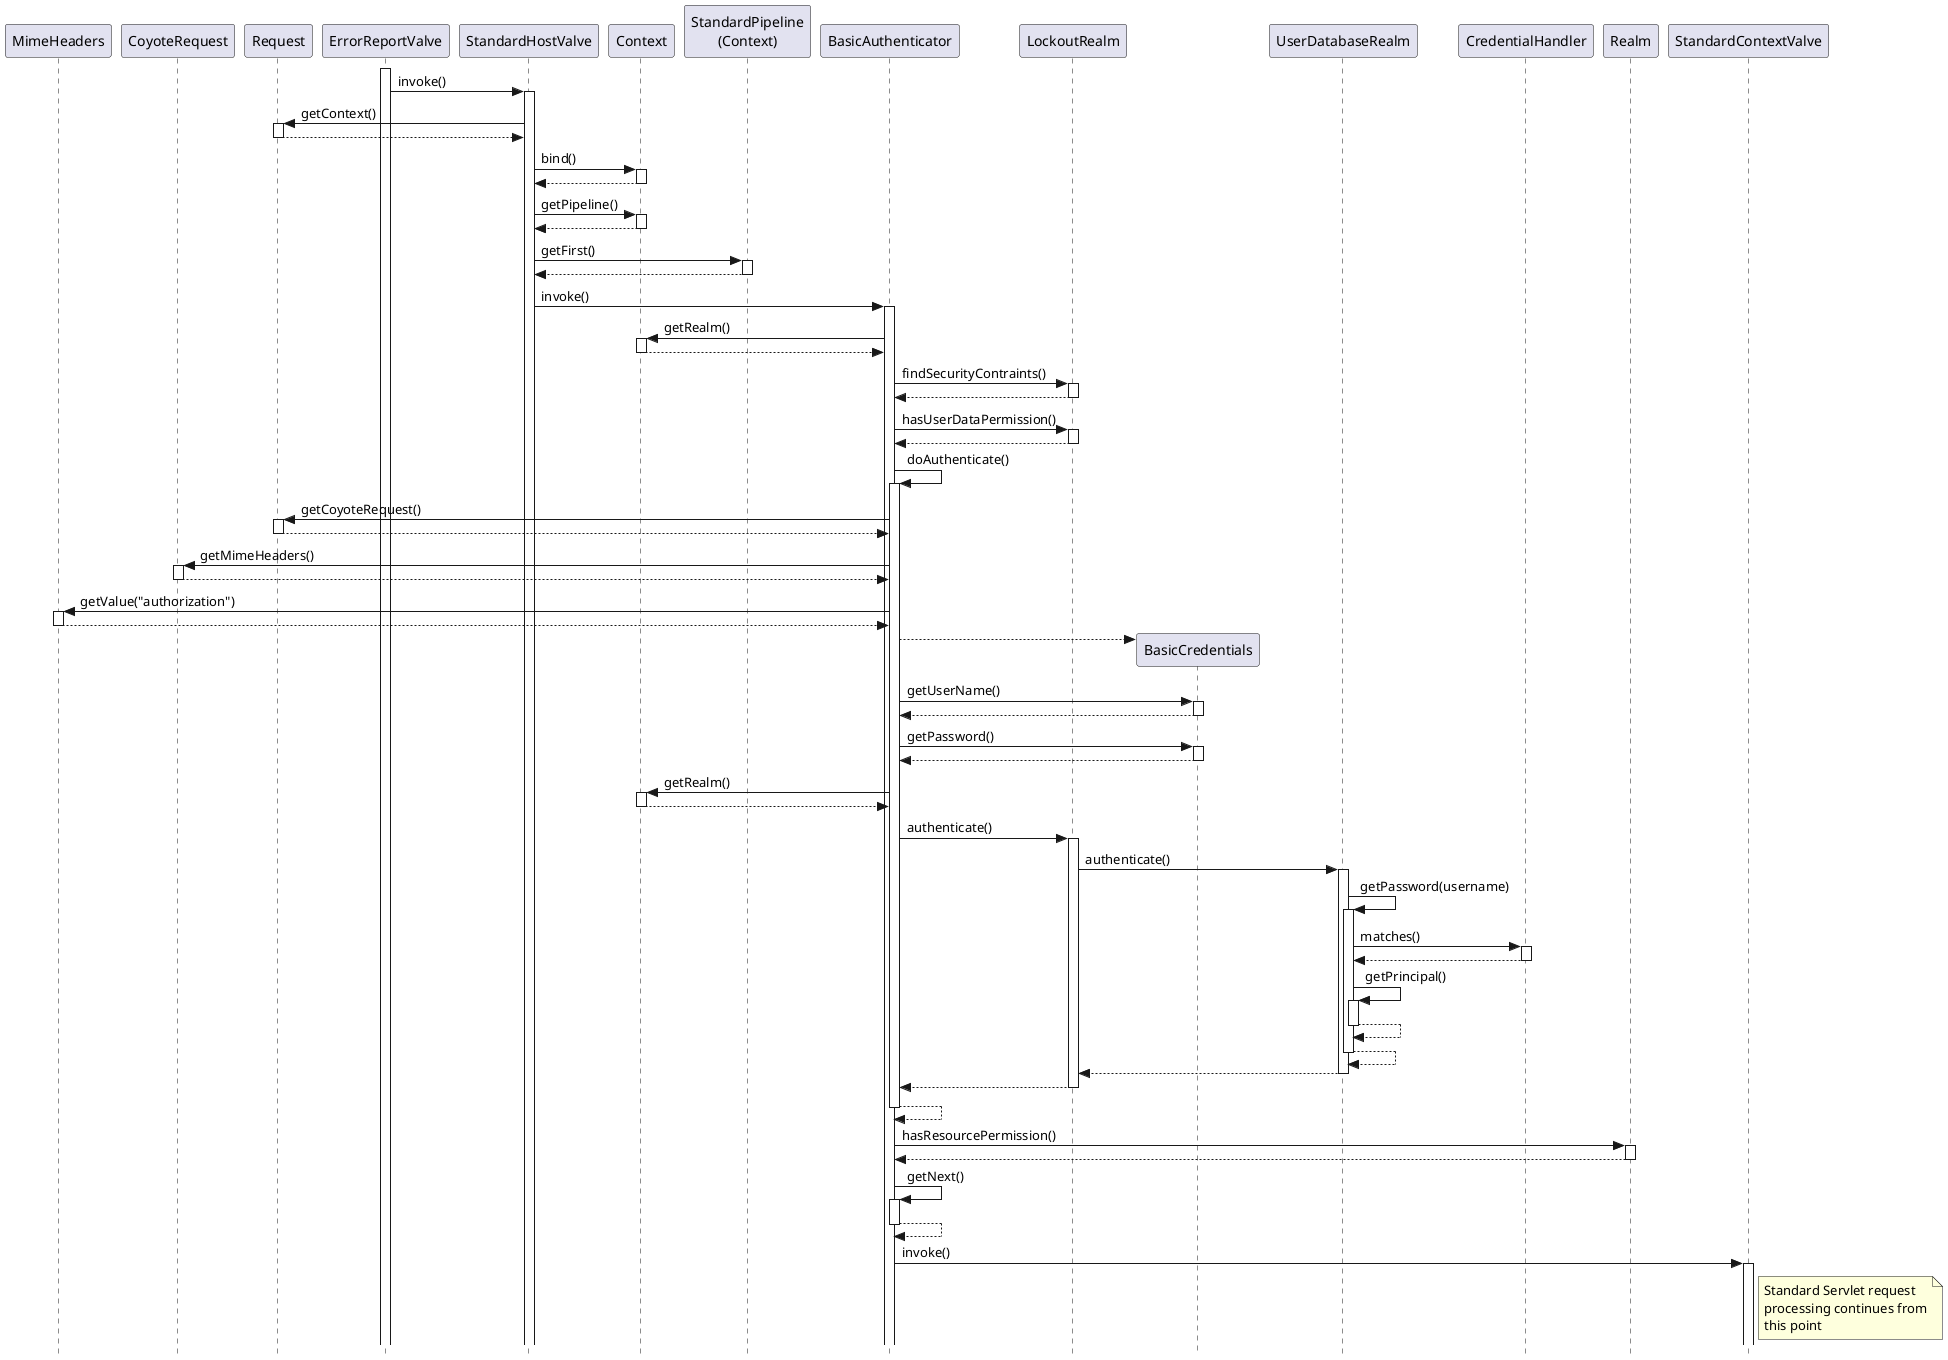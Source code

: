 @startuml

' Licensed to the Apache Software Foundation (ASF) under one or more
' contributor license agreements.  See the NOTICE file distributed with
' this work for additional information regarding copyright ownership.
' The ASF licenses this file to You under the Apache License, Version 2.0
' (the "License"); you may not use this file except in compliance with
' the License.  You may obtain a copy of the License at
'
'     http://www.apache.org/licenses/LICENSE-2.0
'
' Unless required by applicable law or agreed to in writing, software
' distributed under the License is distributed on an "AS IS" BASIS,
' WITHOUT WARRANTIES OR CONDITIONS OF ANY KIND, either express or implied.
' See the License for the specific language governing permissions and
' limitations under the License.

hide footbox
skinparam style strictuml

participant MimeHeaders
participant CoyoteRequest
participant Request
activate ErrorReportValve

ErrorReportValve -> StandardHostValve ++: invoke()
StandardHostValve -> Request ++: getContext()
return
StandardHostValve -> Context ++: bind()
return
StandardHostValve -> Context ++: getPipeline()
return
StandardHostValve -> "StandardPipeline\n(Context)" ++: getFirst()
return
StandardHostValve -> BasicAuthenticator ++: invoke()
BasicAuthenticator -> Context ++: getRealm()
return
BasicAuthenticator -> LockoutRealm ++: findSecurityContraints()
return
BasicAuthenticator -> LockoutRealm ++: hasUserDataPermission()
return
BasicAuthenticator -> BasicAuthenticator ++: doAuthenticate()
BasicAuthenticator -> Request ++: getCoyoteRequest()
return
BasicAuthenticator -> CoyoteRequest ++: getMimeHeaders()
return
BasicAuthenticator -> MimeHeaders ++: getValue("authorization")
return
BasicAuthenticator --> BasicCredentials **:
BasicAuthenticator -> BasicCredentials ++: getUserName()
return
BasicAuthenticator -> BasicCredentials ++: getPassword()
return
BasicAuthenticator -> Context ++: getRealm()
return
BasicAuthenticator -> LockoutRealm ++: authenticate()
LockoutRealm -> UserDatabaseRealm ++: authenticate()
UserDatabaseRealm -> UserDatabaseRealm ++: getPassword(username)
UserDatabaseRealm -> CredentialHandler ++: matches()
return
UserDatabaseRealm -> UserDatabaseRealm ++: getPrincipal()
return
return
return
return
return
BasicAuthenticator -> Realm ++: hasResourcePermission()
return
BasicAuthenticator -> BasicAuthenticator ++: getNext()
return
BasicAuthenticator -> StandardContextValve ++: invoke()
note right of StandardContextValve
  Standard Servlet request
  processing continues from
  this point
end note

@enduml
